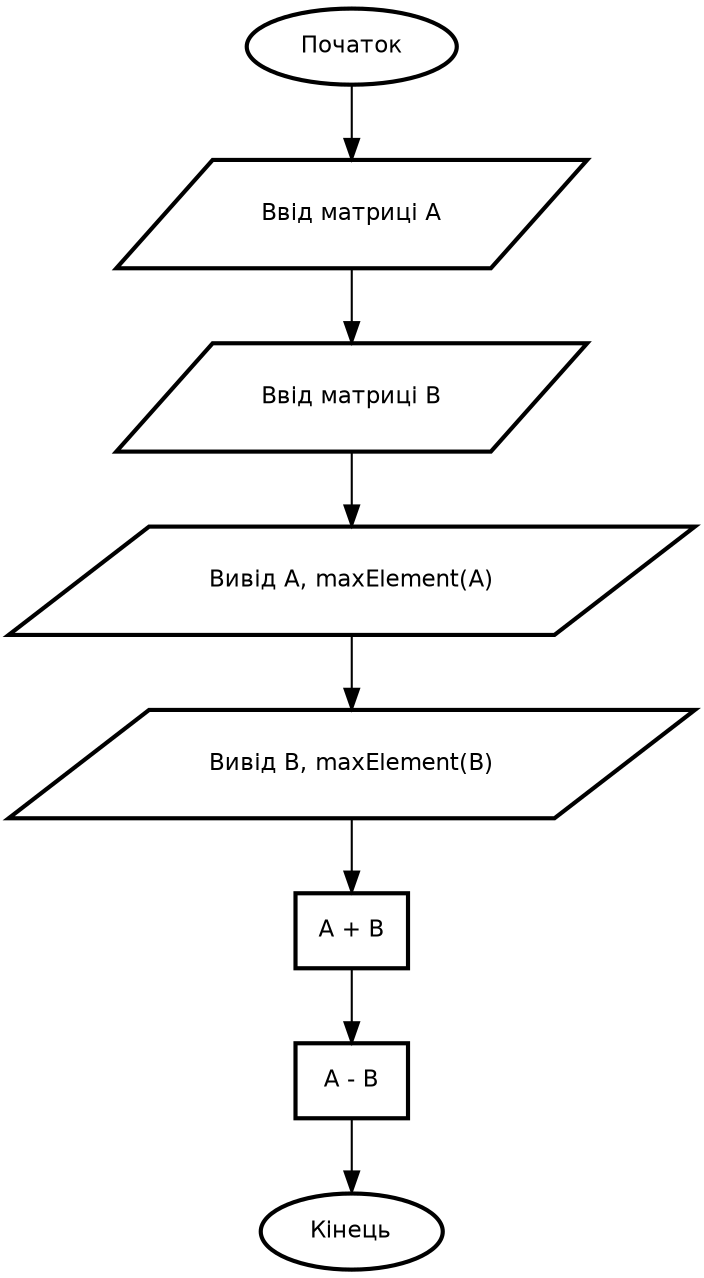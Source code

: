 digraph main_flow {
    rankdir=TB;
    rankdir=TB;
    node [
    shape=box,
    style="solid,bold",
    fontname="DejaVu Sans",
    fontsize=11,
    margin="0.15,0.1",
    fixedsize=false
    ];

    start [shape=oval, label="Початок"];
    readA [shape=parallelogram, label="Ввід матриці A"];
    readB [shape=parallelogram, label="Ввід матриці B"];
    printA [shape=parallelogram, label="Вивід A, maxElement(A)"];
    printB [shape=parallelogram, label="Вивід B, maxElement(B)"];
    add   [shape=rectangle, label="A + B"];
    sub   [shape=rectangle, label="A - B"];
    stop  [shape=oval, label="Кінець"];

    start -> readA -> readB -> printA -> printB -> add -> sub -> stop;
}
